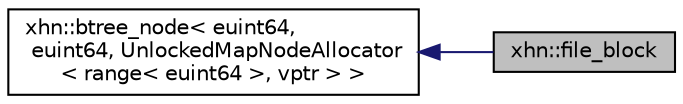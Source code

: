 digraph "xhn::file_block"
{
  edge [fontname="Helvetica",fontsize="10",labelfontname="Helvetica",labelfontsize="10"];
  node [fontname="Helvetica",fontsize="10",shape=record];
  rankdir="LR";
  Node1 [label="xhn::file_block",height=0.2,width=0.4,color="black", fillcolor="grey75", style="filled", fontcolor="black"];
  Node2 -> Node1 [dir="back",color="midnightblue",fontsize="10",style="solid",fontname="Helvetica"];
  Node2 [label="xhn::btree_node\< euint64,\l euint64, UnlockedMapNodeAllocator\l\< range\< euint64 \>, vptr \> \>",height=0.2,width=0.4,color="black", fillcolor="white", style="filled",URL="$classxhn_1_1btree__node.html"];
}
